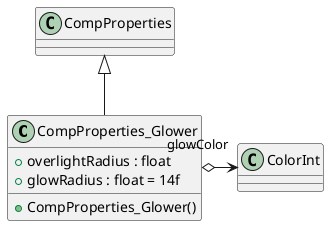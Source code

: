 @startuml
class CompProperties_Glower {
    + overlightRadius : float
    + glowRadius : float = 14f
    + CompProperties_Glower()
}
CompProperties <|-- CompProperties_Glower
CompProperties_Glower o-> "glowColor" ColorInt
@enduml
